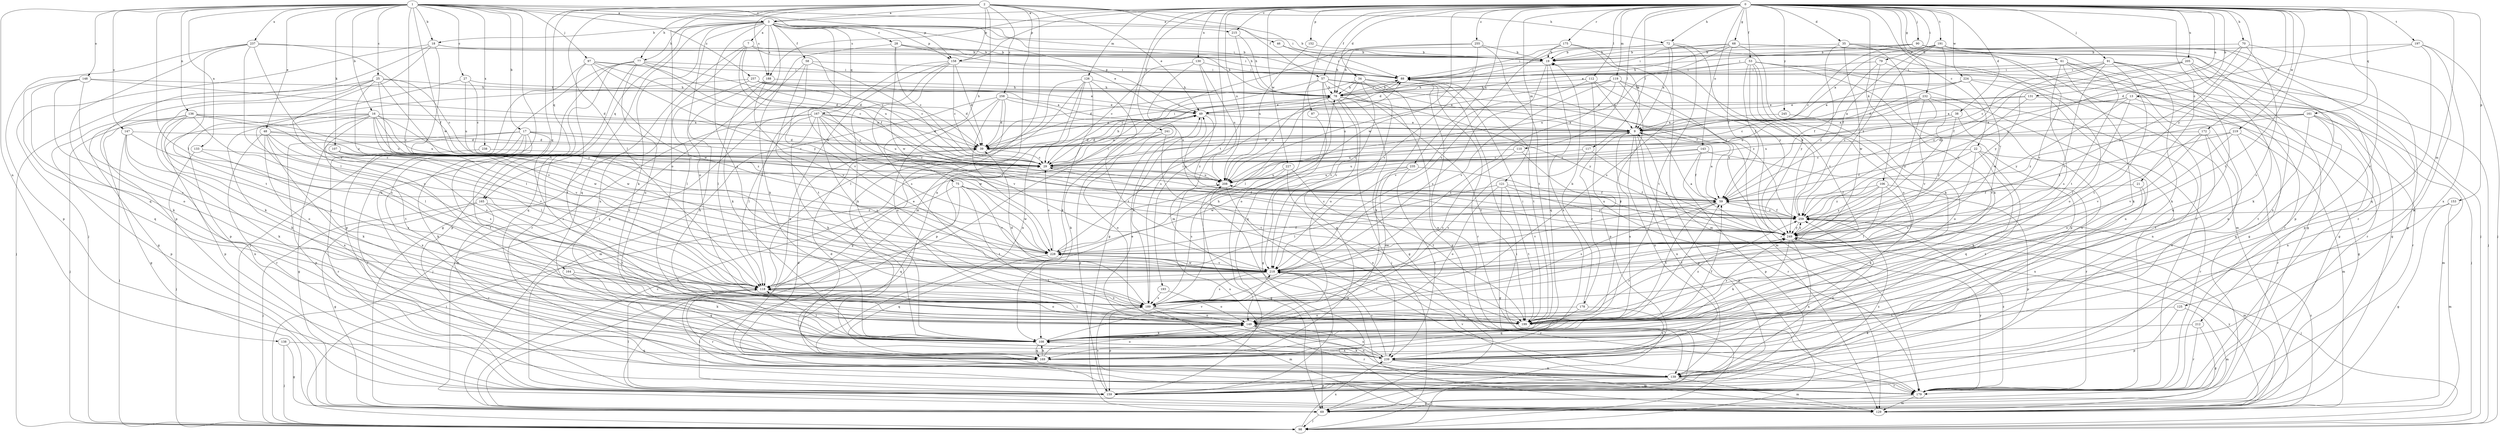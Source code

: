 strict digraph  {
0;
1;
2;
3;
7;
9;
13;
16;
17;
18;
19;
21;
22;
25;
27;
28;
29;
34;
35;
38;
39;
46;
48;
49;
53;
57;
58;
59;
61;
68;
69;
70;
72;
75;
77;
78;
79;
87;
88;
90;
91;
97;
98;
106;
107;
108;
110;
112;
117;
118;
119;
121;
125;
126;
129;
130;
131;
133;
136;
138;
139;
143;
147;
148;
149;
152;
153;
158;
159;
161;
164;
165;
167;
169;
172;
175;
178;
179;
188;
189;
191;
193;
197;
199;
205;
208;
212;
215;
218;
219;
224;
227;
228;
232;
235;
237;
238;
239;
241;
245;
249;
255;
257;
258;
259;
0 -> 3  [label=a];
0 -> 13  [label=b];
0 -> 21  [label=c];
0 -> 22  [label=c];
0 -> 34  [label=d];
0 -> 35  [label=d];
0 -> 38  [label=d];
0 -> 53  [label=f];
0 -> 57  [label=f];
0 -> 61  [label=g];
0 -> 68  [label=g];
0 -> 70  [label=h];
0 -> 72  [label=h];
0 -> 79  [label=i];
0 -> 87  [label=i];
0 -> 90  [label=j];
0 -> 91  [label=j];
0 -> 106  [label=k];
0 -> 110  [label=l];
0 -> 112  [label=l];
0 -> 117  [label=l];
0 -> 118  [label=l];
0 -> 119  [label=m];
0 -> 121  [label=m];
0 -> 125  [label=m];
0 -> 126  [label=m];
0 -> 130  [label=n];
0 -> 131  [label=n];
0 -> 143  [label=o];
0 -> 152  [label=p];
0 -> 153  [label=p];
0 -> 158  [label=p];
0 -> 161  [label=q];
0 -> 172  [label=r];
0 -> 175  [label=r];
0 -> 188  [label=s];
0 -> 191  [label=t];
0 -> 193  [label=t];
0 -> 197  [label=t];
0 -> 199  [label=t];
0 -> 205  [label=u];
0 -> 208  [label=u];
0 -> 212  [label=v];
0 -> 215  [label=v];
0 -> 219  [label=w];
0 -> 224  [label=w];
0 -> 227  [label=w];
0 -> 228  [label=w];
0 -> 232  [label=x];
0 -> 235  [label=x];
0 -> 241  [label=y];
0 -> 245  [label=y];
0 -> 249  [label=y];
0 -> 255  [label=z];
1 -> 3  [label=a];
1 -> 16  [label=b];
1 -> 17  [label=b];
1 -> 18  [label=b];
1 -> 25  [label=c];
1 -> 27  [label=c];
1 -> 46  [label=e];
1 -> 48  [label=e];
1 -> 97  [label=j];
1 -> 107  [label=k];
1 -> 118  [label=l];
1 -> 133  [label=n];
1 -> 136  [label=n];
1 -> 138  [label=n];
1 -> 139  [label=n];
1 -> 147  [label=o];
1 -> 148  [label=o];
1 -> 158  [label=p];
1 -> 215  [label=v];
1 -> 218  [label=v];
1 -> 228  [label=w];
1 -> 237  [label=x];
1 -> 238  [label=x];
1 -> 257  [label=z];
2 -> 3  [label=a];
2 -> 49  [label=e];
2 -> 57  [label=f];
2 -> 72  [label=h];
2 -> 75  [label=h];
2 -> 77  [label=h];
2 -> 88  [label=i];
2 -> 118  [label=l];
2 -> 129  [label=m];
2 -> 139  [label=n];
2 -> 149  [label=o];
2 -> 158  [label=p];
2 -> 164  [label=q];
2 -> 165  [label=q];
2 -> 188  [label=s];
2 -> 258  [label=z];
3 -> 7  [label=a];
3 -> 18  [label=b];
3 -> 19  [label=b];
3 -> 28  [label=c];
3 -> 49  [label=e];
3 -> 58  [label=f];
3 -> 69  [label=g];
3 -> 77  [label=h];
3 -> 78  [label=h];
3 -> 88  [label=i];
3 -> 108  [label=k];
3 -> 149  [label=o];
3 -> 158  [label=p];
3 -> 165  [label=q];
3 -> 167  [label=q];
3 -> 169  [label=q];
3 -> 188  [label=s];
3 -> 189  [label=s];
3 -> 228  [label=w];
7 -> 19  [label=b];
7 -> 29  [label=c];
7 -> 59  [label=f];
7 -> 69  [label=g];
7 -> 208  [label=u];
7 -> 239  [label=x];
9 -> 39  [label=d];
9 -> 139  [label=n];
9 -> 159  [label=p];
9 -> 178  [label=r];
9 -> 208  [label=u];
9 -> 239  [label=x];
13 -> 9  [label=a];
13 -> 49  [label=e];
13 -> 69  [label=g];
13 -> 98  [label=j];
13 -> 118  [label=l];
13 -> 249  [label=y];
16 -> 9  [label=a];
16 -> 29  [label=c];
16 -> 98  [label=j];
16 -> 108  [label=k];
16 -> 159  [label=p];
16 -> 189  [label=s];
16 -> 199  [label=t];
16 -> 208  [label=u];
16 -> 218  [label=v];
16 -> 228  [label=w];
16 -> 259  [label=z];
17 -> 29  [label=c];
17 -> 39  [label=d];
17 -> 69  [label=g];
17 -> 108  [label=k];
17 -> 159  [label=p];
17 -> 179  [label=r];
17 -> 189  [label=s];
17 -> 199  [label=t];
17 -> 239  [label=x];
18 -> 19  [label=b];
18 -> 88  [label=i];
18 -> 98  [label=j];
18 -> 149  [label=o];
18 -> 159  [label=p];
18 -> 218  [label=v];
19 -> 88  [label=i];
19 -> 169  [label=q];
19 -> 189  [label=s];
19 -> 239  [label=x];
21 -> 59  [label=f];
21 -> 199  [label=t];
21 -> 239  [label=x];
22 -> 29  [label=c];
22 -> 59  [label=f];
22 -> 108  [label=k];
22 -> 169  [label=q];
22 -> 179  [label=r];
22 -> 189  [label=s];
25 -> 29  [label=c];
25 -> 69  [label=g];
25 -> 78  [label=h];
25 -> 98  [label=j];
25 -> 108  [label=k];
25 -> 118  [label=l];
25 -> 218  [label=v];
25 -> 249  [label=y];
27 -> 29  [label=c];
27 -> 78  [label=h];
27 -> 189  [label=s];
27 -> 208  [label=u];
28 -> 19  [label=b];
28 -> 29  [label=c];
28 -> 49  [label=e];
28 -> 78  [label=h];
28 -> 108  [label=k];
28 -> 228  [label=w];
29 -> 49  [label=e];
29 -> 59  [label=f];
29 -> 78  [label=h];
29 -> 208  [label=u];
34 -> 39  [label=d];
34 -> 78  [label=h];
34 -> 108  [label=k];
34 -> 118  [label=l];
34 -> 139  [label=n];
34 -> 149  [label=o];
34 -> 179  [label=r];
34 -> 218  [label=v];
35 -> 19  [label=b];
35 -> 69  [label=g];
35 -> 108  [label=k];
35 -> 179  [label=r];
35 -> 228  [label=w];
35 -> 249  [label=y];
38 -> 9  [label=a];
38 -> 29  [label=c];
38 -> 218  [label=v];
38 -> 249  [label=y];
39 -> 29  [label=c];
39 -> 88  [label=i];
46 -> 19  [label=b];
46 -> 88  [label=i];
48 -> 29  [label=c];
48 -> 39  [label=d];
48 -> 108  [label=k];
48 -> 118  [label=l];
48 -> 179  [label=r];
48 -> 189  [label=s];
48 -> 239  [label=x];
49 -> 9  [label=a];
49 -> 108  [label=k];
49 -> 189  [label=s];
49 -> 259  [label=z];
53 -> 59  [label=f];
53 -> 69  [label=g];
53 -> 88  [label=i];
53 -> 139  [label=n];
53 -> 149  [label=o];
53 -> 159  [label=p];
53 -> 208  [label=u];
53 -> 218  [label=v];
53 -> 249  [label=y];
57 -> 9  [label=a];
57 -> 29  [label=c];
57 -> 59  [label=f];
57 -> 69  [label=g];
57 -> 78  [label=h];
57 -> 149  [label=o];
57 -> 169  [label=q];
57 -> 218  [label=v];
57 -> 249  [label=y];
58 -> 29  [label=c];
58 -> 88  [label=i];
58 -> 108  [label=k];
58 -> 199  [label=t];
58 -> 218  [label=v];
59 -> 9  [label=a];
59 -> 189  [label=s];
59 -> 199  [label=t];
59 -> 218  [label=v];
59 -> 259  [label=z];
61 -> 69  [label=g];
61 -> 88  [label=i];
61 -> 108  [label=k];
61 -> 139  [label=n];
61 -> 179  [label=r];
61 -> 189  [label=s];
68 -> 19  [label=b];
68 -> 49  [label=e];
68 -> 59  [label=f];
68 -> 78  [label=h];
68 -> 88  [label=i];
68 -> 98  [label=j];
68 -> 108  [label=k];
68 -> 179  [label=r];
69 -> 29  [label=c];
69 -> 98  [label=j];
70 -> 19  [label=b];
70 -> 139  [label=n];
70 -> 189  [label=s];
70 -> 249  [label=y];
70 -> 259  [label=z];
72 -> 9  [label=a];
72 -> 19  [label=b];
72 -> 39  [label=d];
72 -> 88  [label=i];
72 -> 129  [label=m];
72 -> 189  [label=s];
72 -> 199  [label=t];
72 -> 249  [label=y];
75 -> 59  [label=f];
75 -> 98  [label=j];
75 -> 169  [label=q];
75 -> 199  [label=t];
75 -> 218  [label=v];
75 -> 228  [label=w];
77 -> 29  [label=c];
77 -> 39  [label=d];
77 -> 88  [label=i];
77 -> 98  [label=j];
77 -> 149  [label=o];
77 -> 159  [label=p];
77 -> 169  [label=q];
77 -> 179  [label=r];
78 -> 49  [label=e];
78 -> 69  [label=g];
78 -> 88  [label=i];
78 -> 98  [label=j];
78 -> 169  [label=q];
78 -> 199  [label=t];
78 -> 208  [label=u];
78 -> 249  [label=y];
79 -> 59  [label=f];
79 -> 69  [label=g];
79 -> 88  [label=i];
79 -> 259  [label=z];
87 -> 9  [label=a];
87 -> 69  [label=g];
88 -> 78  [label=h];
88 -> 199  [label=t];
90 -> 19  [label=b];
90 -> 29  [label=c];
90 -> 69  [label=g];
90 -> 88  [label=i];
90 -> 179  [label=r];
90 -> 199  [label=t];
91 -> 59  [label=f];
91 -> 88  [label=i];
91 -> 98  [label=j];
91 -> 108  [label=k];
91 -> 169  [label=q];
91 -> 199  [label=t];
91 -> 218  [label=v];
91 -> 259  [label=z];
97 -> 39  [label=d];
97 -> 88  [label=i];
97 -> 159  [label=p];
97 -> 199  [label=t];
97 -> 228  [label=w];
97 -> 249  [label=y];
97 -> 259  [label=z];
98 -> 9  [label=a];
98 -> 88  [label=i];
98 -> 239  [label=x];
106 -> 59  [label=f];
106 -> 108  [label=k];
106 -> 118  [label=l];
106 -> 159  [label=p];
106 -> 249  [label=y];
106 -> 259  [label=z];
107 -> 29  [label=c];
107 -> 118  [label=l];
107 -> 218  [label=v];
108 -> 9  [label=a];
108 -> 59  [label=f];
108 -> 118  [label=l];
108 -> 169  [label=q];
108 -> 218  [label=v];
108 -> 239  [label=x];
110 -> 29  [label=c];
110 -> 179  [label=r];
110 -> 189  [label=s];
112 -> 9  [label=a];
112 -> 78  [label=h];
112 -> 159  [label=p];
112 -> 218  [label=v];
112 -> 259  [label=z];
117 -> 29  [label=c];
117 -> 189  [label=s];
117 -> 249  [label=y];
118 -> 49  [label=e];
118 -> 149  [label=o];
118 -> 179  [label=r];
118 -> 189  [label=s];
119 -> 78  [label=h];
119 -> 129  [label=m];
119 -> 179  [label=r];
119 -> 189  [label=s];
119 -> 199  [label=t];
119 -> 208  [label=u];
119 -> 218  [label=v];
121 -> 59  [label=f];
121 -> 69  [label=g];
121 -> 118  [label=l];
121 -> 149  [label=o];
121 -> 199  [label=t];
121 -> 249  [label=y];
125 -> 129  [label=m];
125 -> 159  [label=p];
125 -> 199  [label=t];
126 -> 69  [label=g];
126 -> 78  [label=h];
126 -> 108  [label=k];
126 -> 118  [label=l];
126 -> 139  [label=n];
126 -> 159  [label=p];
126 -> 199  [label=t];
129 -> 208  [label=u];
129 -> 249  [label=y];
129 -> 259  [label=z];
130 -> 29  [label=c];
130 -> 69  [label=g];
130 -> 88  [label=i];
130 -> 189  [label=s];
130 -> 208  [label=u];
131 -> 9  [label=a];
131 -> 49  [label=e];
131 -> 179  [label=r];
131 -> 259  [label=z];
133 -> 29  [label=c];
133 -> 98  [label=j];
133 -> 189  [label=s];
136 -> 9  [label=a];
136 -> 69  [label=g];
136 -> 118  [label=l];
136 -> 149  [label=o];
136 -> 159  [label=p];
136 -> 189  [label=s];
136 -> 208  [label=u];
136 -> 228  [label=w];
138 -> 69  [label=g];
138 -> 98  [label=j];
138 -> 169  [label=q];
139 -> 39  [label=d];
139 -> 98  [label=j];
139 -> 129  [label=m];
139 -> 149  [label=o];
139 -> 159  [label=p];
139 -> 179  [label=r];
139 -> 218  [label=v];
139 -> 259  [label=z];
143 -> 29  [label=c];
143 -> 59  [label=f];
143 -> 159  [label=p];
143 -> 179  [label=r];
143 -> 208  [label=u];
147 -> 39  [label=d];
147 -> 98  [label=j];
147 -> 108  [label=k];
147 -> 139  [label=n];
147 -> 218  [label=v];
148 -> 39  [label=d];
148 -> 78  [label=h];
148 -> 108  [label=k];
148 -> 149  [label=o];
148 -> 169  [label=q];
148 -> 189  [label=s];
149 -> 108  [label=k];
149 -> 179  [label=r];
149 -> 239  [label=x];
149 -> 249  [label=y];
152 -> 19  [label=b];
152 -> 208  [label=u];
153 -> 69  [label=g];
153 -> 129  [label=m];
153 -> 259  [label=z];
158 -> 29  [label=c];
158 -> 39  [label=d];
158 -> 88  [label=i];
158 -> 108  [label=k];
158 -> 118  [label=l];
158 -> 139  [label=n];
158 -> 189  [label=s];
159 -> 118  [label=l];
159 -> 189  [label=s];
159 -> 208  [label=u];
159 -> 218  [label=v];
159 -> 259  [label=z];
161 -> 9  [label=a];
161 -> 129  [label=m];
161 -> 139  [label=n];
161 -> 169  [label=q];
161 -> 199  [label=t];
161 -> 208  [label=u];
161 -> 259  [label=z];
164 -> 108  [label=k];
164 -> 118  [label=l];
164 -> 169  [label=q];
165 -> 69  [label=g];
165 -> 98  [label=j];
165 -> 179  [label=r];
165 -> 199  [label=t];
165 -> 259  [label=z];
167 -> 9  [label=a];
167 -> 39  [label=d];
167 -> 98  [label=j];
167 -> 108  [label=k];
167 -> 118  [label=l];
167 -> 129  [label=m];
167 -> 189  [label=s];
167 -> 208  [label=u];
167 -> 228  [label=w];
167 -> 249  [label=y];
169 -> 108  [label=k];
169 -> 149  [label=o];
172 -> 39  [label=d];
172 -> 149  [label=o];
172 -> 199  [label=t];
172 -> 218  [label=v];
172 -> 239  [label=x];
175 -> 9  [label=a];
175 -> 19  [label=b];
175 -> 78  [label=h];
175 -> 129  [label=m];
175 -> 218  [label=v];
178 -> 19  [label=b];
178 -> 149  [label=o];
178 -> 169  [label=q];
178 -> 239  [label=x];
179 -> 69  [label=g];
179 -> 118  [label=l];
179 -> 129  [label=m];
179 -> 249  [label=y];
179 -> 259  [label=z];
188 -> 78  [label=h];
188 -> 108  [label=k];
188 -> 118  [label=l];
188 -> 218  [label=v];
189 -> 39  [label=d];
189 -> 78  [label=h];
189 -> 129  [label=m];
189 -> 149  [label=o];
189 -> 159  [label=p];
189 -> 199  [label=t];
191 -> 9  [label=a];
191 -> 19  [label=b];
191 -> 59  [label=f];
191 -> 159  [label=p];
191 -> 218  [label=v];
191 -> 249  [label=y];
191 -> 259  [label=z];
193 -> 149  [label=o];
193 -> 189  [label=s];
197 -> 19  [label=b];
197 -> 39  [label=d];
197 -> 98  [label=j];
197 -> 169  [label=q];
197 -> 239  [label=x];
199 -> 59  [label=f];
199 -> 88  [label=i];
199 -> 118  [label=l];
199 -> 249  [label=y];
199 -> 259  [label=z];
205 -> 29  [label=c];
205 -> 88  [label=i];
205 -> 108  [label=k];
205 -> 159  [label=p];
205 -> 239  [label=x];
205 -> 249  [label=y];
208 -> 59  [label=f];
208 -> 69  [label=g];
208 -> 179  [label=r];
212 -> 69  [label=g];
212 -> 108  [label=k];
212 -> 179  [label=r];
215 -> 78  [label=h];
215 -> 129  [label=m];
218 -> 118  [label=l];
218 -> 179  [label=r];
218 -> 189  [label=s];
218 -> 228  [label=w];
219 -> 39  [label=d];
219 -> 129  [label=m];
219 -> 179  [label=r];
219 -> 218  [label=v];
219 -> 259  [label=z];
224 -> 9  [label=a];
224 -> 39  [label=d];
224 -> 78  [label=h];
224 -> 149  [label=o];
224 -> 179  [label=r];
224 -> 228  [label=w];
227 -> 189  [label=s];
227 -> 199  [label=t];
227 -> 208  [label=u];
227 -> 239  [label=x];
228 -> 29  [label=c];
228 -> 59  [label=f];
228 -> 88  [label=i];
228 -> 169  [label=q];
228 -> 218  [label=v];
232 -> 29  [label=c];
232 -> 49  [label=e];
232 -> 139  [label=n];
232 -> 208  [label=u];
232 -> 218  [label=v];
232 -> 239  [label=x];
232 -> 249  [label=y];
235 -> 149  [label=o];
235 -> 208  [label=u];
235 -> 228  [label=w];
235 -> 239  [label=x];
235 -> 249  [label=y];
237 -> 19  [label=b];
237 -> 59  [label=f];
237 -> 118  [label=l];
237 -> 159  [label=p];
237 -> 169  [label=q];
237 -> 199  [label=t];
237 -> 218  [label=v];
238 -> 29  [label=c];
238 -> 179  [label=r];
239 -> 39  [label=d];
239 -> 49  [label=e];
239 -> 108  [label=k];
239 -> 129  [label=m];
239 -> 139  [label=n];
239 -> 218  [label=v];
241 -> 39  [label=d];
241 -> 149  [label=o];
241 -> 159  [label=p];
241 -> 199  [label=t];
245 -> 9  [label=a];
245 -> 149  [label=o];
249 -> 9  [label=a];
249 -> 29  [label=c];
249 -> 98  [label=j];
249 -> 108  [label=k];
249 -> 139  [label=n];
249 -> 228  [label=w];
249 -> 259  [label=z];
255 -> 19  [label=b];
255 -> 29  [label=c];
255 -> 78  [label=h];
255 -> 199  [label=t];
255 -> 218  [label=v];
257 -> 9  [label=a];
257 -> 39  [label=d];
257 -> 49  [label=e];
257 -> 78  [label=h];
257 -> 118  [label=l];
257 -> 159  [label=p];
258 -> 39  [label=d];
258 -> 49  [label=e];
258 -> 129  [label=m];
258 -> 149  [label=o];
258 -> 208  [label=u];
258 -> 218  [label=v];
258 -> 239  [label=x];
259 -> 19  [label=b];
259 -> 49  [label=e];
259 -> 59  [label=f];
259 -> 129  [label=m];
259 -> 208  [label=u];
259 -> 249  [label=y];
}
